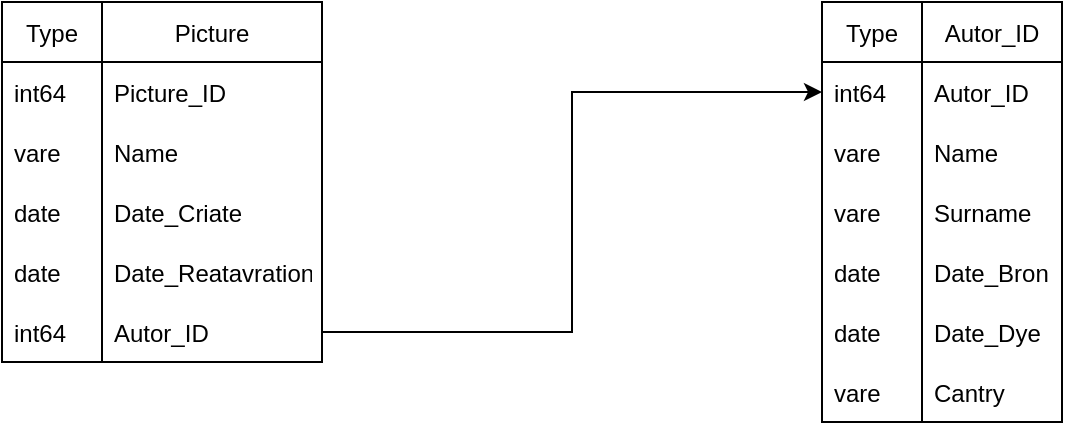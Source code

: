 <mxfile version="20.5.1" type="device"><diagram name="Page-1" id="2ca16b54-16f6-2749-3443-fa8db7711227"><mxGraphModel dx="1351" dy="717" grid="1" gridSize="10" guides="1" tooltips="1" connect="1" arrows="1" fold="1" page="1" pageScale="1" pageWidth="1100" pageHeight="850" background="none" math="0" shadow="0"><root><mxCell id="0"/><mxCell id="1" parent="0"/><mxCell id="bHBufROIcil-WVmElWzQ-48" style="edgeStyle=orthogonalEdgeStyle;rounded=0;orthogonalLoop=1;jettySize=auto;html=1;entryX=0;entryY=0.5;entryDx=0;entryDy=0;" edge="1" parent="1" source="bHBufROIcil-WVmElWzQ-22" target="bHBufROIcil-WVmElWzQ-42"><mxGeometry relative="1" as="geometry"/></mxCell><mxCell id="bHBufROIcil-WVmElWzQ-49" value="" style="group" vertex="1" connectable="0" parent="1"><mxGeometry x="730" y="200" width="120" height="210" as="geometry"/></mxCell><mxCell id="bHBufROIcil-WVmElWzQ-34" value="Autor_ID" style="swimlane;fontStyle=0;childLayout=stackLayout;horizontal=1;startSize=30;horizontalStack=0;resizeParent=1;resizeParentMax=0;resizeLast=0;collapsible=1;marginBottom=0;" vertex="1" parent="bHBufROIcil-WVmElWzQ-49"><mxGeometry x="50" width="70" height="210" as="geometry"/></mxCell><mxCell id="bHBufROIcil-WVmElWzQ-35" value="Autor_ID" style="text;strokeColor=none;fillColor=none;align=left;verticalAlign=middle;spacingLeft=4;spacingRight=4;overflow=hidden;points=[[0,0.5],[1,0.5]];portConstraint=eastwest;rotatable=0;" vertex="1" parent="bHBufROIcil-WVmElWzQ-34"><mxGeometry y="30" width="70" height="30" as="geometry"/></mxCell><mxCell id="bHBufROIcil-WVmElWzQ-36" value="Name" style="text;strokeColor=none;fillColor=none;align=left;verticalAlign=middle;spacingLeft=4;spacingRight=4;overflow=hidden;points=[[0,0.5],[1,0.5]];portConstraint=eastwest;rotatable=0;" vertex="1" parent="bHBufROIcil-WVmElWzQ-34"><mxGeometry y="60" width="70" height="30" as="geometry"/></mxCell><mxCell id="bHBufROIcil-WVmElWzQ-38" value="Surname" style="text;strokeColor=none;fillColor=none;align=left;verticalAlign=middle;spacingLeft=4;spacingRight=4;overflow=hidden;points=[[0,0.5],[1,0.5]];portConstraint=eastwest;rotatable=0;" vertex="1" parent="bHBufROIcil-WVmElWzQ-34"><mxGeometry y="90" width="70" height="30" as="geometry"/></mxCell><mxCell id="bHBufROIcil-WVmElWzQ-40" value="Date_Bron" style="text;strokeColor=none;fillColor=none;align=left;verticalAlign=middle;spacingLeft=4;spacingRight=4;overflow=hidden;points=[[0,0.5],[1,0.5]];portConstraint=eastwest;rotatable=0;" vertex="1" parent="bHBufROIcil-WVmElWzQ-34"><mxGeometry y="120" width="70" height="30" as="geometry"/></mxCell><mxCell id="bHBufROIcil-WVmElWzQ-39" value="Date_Dye" style="text;strokeColor=none;fillColor=none;align=left;verticalAlign=middle;spacingLeft=4;spacingRight=4;overflow=hidden;points=[[0,0.5],[1,0.5]];portConstraint=eastwest;rotatable=0;" vertex="1" parent="bHBufROIcil-WVmElWzQ-34"><mxGeometry y="150" width="70" height="30" as="geometry"/></mxCell><mxCell id="bHBufROIcil-WVmElWzQ-37" value="Cantry" style="text;strokeColor=none;fillColor=none;align=left;verticalAlign=middle;spacingLeft=4;spacingRight=4;overflow=hidden;points=[[0,0.5],[1,0.5]];portConstraint=eastwest;rotatable=0;" vertex="1" parent="bHBufROIcil-WVmElWzQ-34"><mxGeometry y="180" width="70" height="30" as="geometry"/></mxCell><mxCell id="bHBufROIcil-WVmElWzQ-41" value="Type" style="swimlane;fontStyle=0;childLayout=stackLayout;horizontal=1;startSize=30;horizontalStack=0;resizeParent=1;resizeParentMax=0;resizeLast=0;collapsible=1;marginBottom=0;" vertex="1" parent="bHBufROIcil-WVmElWzQ-49"><mxGeometry width="50" height="210" as="geometry"/></mxCell><mxCell id="bHBufROIcil-WVmElWzQ-42" value="int64" style="text;strokeColor=none;fillColor=none;align=left;verticalAlign=middle;spacingLeft=4;spacingRight=4;overflow=hidden;points=[[0,0.5],[1,0.5]];portConstraint=eastwest;rotatable=0;" vertex="1" parent="bHBufROIcil-WVmElWzQ-41"><mxGeometry y="30" width="50" height="30" as="geometry"/></mxCell><mxCell id="bHBufROIcil-WVmElWzQ-43" value="vare" style="text;strokeColor=none;fillColor=none;align=left;verticalAlign=middle;spacingLeft=4;spacingRight=4;overflow=hidden;points=[[0,0.5],[1,0.5]];portConstraint=eastwest;rotatable=0;" vertex="1" parent="bHBufROIcil-WVmElWzQ-41"><mxGeometry y="60" width="50" height="30" as="geometry"/></mxCell><mxCell id="bHBufROIcil-WVmElWzQ-47" value="vare" style="text;strokeColor=none;fillColor=none;align=left;verticalAlign=middle;spacingLeft=4;spacingRight=4;overflow=hidden;points=[[0,0.5],[1,0.5]];portConstraint=eastwest;rotatable=0;" vertex="1" parent="bHBufROIcil-WVmElWzQ-41"><mxGeometry y="90" width="50" height="30" as="geometry"/></mxCell><mxCell id="bHBufROIcil-WVmElWzQ-44" value="date" style="text;strokeColor=none;fillColor=none;align=left;verticalAlign=middle;spacingLeft=4;spacingRight=4;overflow=hidden;points=[[0,0.5],[1,0.5]];portConstraint=eastwest;rotatable=0;" vertex="1" parent="bHBufROIcil-WVmElWzQ-41"><mxGeometry y="120" width="50" height="30" as="geometry"/></mxCell><mxCell id="bHBufROIcil-WVmElWzQ-45" value="date" style="text;strokeColor=none;fillColor=none;align=left;verticalAlign=middle;spacingLeft=4;spacingRight=4;overflow=hidden;points=[[0,0.5],[1,0.5]];portConstraint=eastwest;rotatable=0;" vertex="1" parent="bHBufROIcil-WVmElWzQ-41"><mxGeometry y="150" width="50" height="30" as="geometry"/></mxCell><mxCell id="bHBufROIcil-WVmElWzQ-46" value="vare" style="text;strokeColor=none;fillColor=none;align=left;verticalAlign=middle;spacingLeft=4;spacingRight=4;overflow=hidden;points=[[0,0.5],[1,0.5]];portConstraint=eastwest;rotatable=0;" vertex="1" parent="bHBufROIcil-WVmElWzQ-41"><mxGeometry y="180" width="50" height="30" as="geometry"/></mxCell><mxCell id="bHBufROIcil-WVmElWzQ-50" value="" style="group" vertex="1" connectable="0" parent="1"><mxGeometry x="320" y="200" width="160" height="180" as="geometry"/></mxCell><mxCell id="bHBufROIcil-WVmElWzQ-16" value="Picture" style="swimlane;fontStyle=0;childLayout=stackLayout;horizontal=1;startSize=30;horizontalStack=0;resizeParent=1;resizeParentMax=0;resizeLast=0;collapsible=1;marginBottom=0;" vertex="1" parent="bHBufROIcil-WVmElWzQ-50"><mxGeometry x="50" width="110" height="180" as="geometry"><mxRectangle x="530" y="120" width="80" height="30" as="alternateBounds"/></mxGeometry></mxCell><mxCell id="bHBufROIcil-WVmElWzQ-17" value="Picture_ID" style="text;strokeColor=none;fillColor=none;align=left;verticalAlign=middle;spacingLeft=4;spacingRight=4;overflow=hidden;points=[[0,0.5],[1,0.5]];portConstraint=eastwest;rotatable=0;" vertex="1" parent="bHBufROIcil-WVmElWzQ-16"><mxGeometry y="30" width="110" height="30" as="geometry"/></mxCell><mxCell id="bHBufROIcil-WVmElWzQ-18" value="Name" style="text;strokeColor=none;fillColor=none;align=left;verticalAlign=middle;spacingLeft=4;spacingRight=4;overflow=hidden;points=[[0,0.5],[1,0.5]];portConstraint=eastwest;rotatable=0;" vertex="1" parent="bHBufROIcil-WVmElWzQ-16"><mxGeometry y="60" width="110" height="30" as="geometry"/></mxCell><mxCell id="bHBufROIcil-WVmElWzQ-23" value="Date_Criate" style="text;strokeColor=none;fillColor=none;align=left;verticalAlign=middle;spacingLeft=4;spacingRight=4;overflow=hidden;points=[[0,0.5],[1,0.5]];portConstraint=eastwest;rotatable=0;" vertex="1" parent="bHBufROIcil-WVmElWzQ-16"><mxGeometry y="90" width="110" height="30" as="geometry"/></mxCell><mxCell id="bHBufROIcil-WVmElWzQ-21" value="Date_Reatavration" style="text;strokeColor=none;fillColor=none;align=left;verticalAlign=middle;spacingLeft=4;spacingRight=4;overflow=hidden;points=[[0,0.5],[1,0.5]];portConstraint=eastwest;rotatable=0;" vertex="1" parent="bHBufROIcil-WVmElWzQ-16"><mxGeometry y="120" width="110" height="30" as="geometry"/></mxCell><mxCell id="bHBufROIcil-WVmElWzQ-22" value="Autor_ID" style="text;strokeColor=none;fillColor=none;align=left;verticalAlign=middle;spacingLeft=4;spacingRight=4;overflow=hidden;points=[[0,0.5],[1,0.5]];portConstraint=eastwest;rotatable=0;" vertex="1" parent="bHBufROIcil-WVmElWzQ-16"><mxGeometry y="150" width="110" height="30" as="geometry"/></mxCell><mxCell id="bHBufROIcil-WVmElWzQ-28" value="Type" style="swimlane;fontStyle=0;childLayout=stackLayout;horizontal=1;startSize=30;horizontalStack=0;resizeParent=1;resizeParentMax=0;resizeLast=0;collapsible=1;marginBottom=0;" vertex="1" parent="bHBufROIcil-WVmElWzQ-50"><mxGeometry width="50" height="180" as="geometry"/></mxCell><mxCell id="bHBufROIcil-WVmElWzQ-29" value="int64" style="text;strokeColor=none;fillColor=none;align=left;verticalAlign=middle;spacingLeft=4;spacingRight=4;overflow=hidden;points=[[0,0.5],[1,0.5]];portConstraint=eastwest;rotatable=0;" vertex="1" parent="bHBufROIcil-WVmElWzQ-28"><mxGeometry y="30" width="50" height="30" as="geometry"/></mxCell><mxCell id="bHBufROIcil-WVmElWzQ-30" value="vare" style="text;strokeColor=none;fillColor=none;align=left;verticalAlign=middle;spacingLeft=4;spacingRight=4;overflow=hidden;points=[[0,0.5],[1,0.5]];portConstraint=eastwest;rotatable=0;" vertex="1" parent="bHBufROIcil-WVmElWzQ-28"><mxGeometry y="60" width="50" height="30" as="geometry"/></mxCell><mxCell id="bHBufROIcil-WVmElWzQ-33" value="date" style="text;strokeColor=none;fillColor=none;align=left;verticalAlign=middle;spacingLeft=4;spacingRight=4;overflow=hidden;points=[[0,0.5],[1,0.5]];portConstraint=eastwest;rotatable=0;" vertex="1" parent="bHBufROIcil-WVmElWzQ-28"><mxGeometry y="90" width="50" height="30" as="geometry"/></mxCell><mxCell id="bHBufROIcil-WVmElWzQ-32" value="date" style="text;strokeColor=none;fillColor=none;align=left;verticalAlign=middle;spacingLeft=4;spacingRight=4;overflow=hidden;points=[[0,0.5],[1,0.5]];portConstraint=eastwest;rotatable=0;" vertex="1" parent="bHBufROIcil-WVmElWzQ-28"><mxGeometry y="120" width="50" height="30" as="geometry"/></mxCell><mxCell id="bHBufROIcil-WVmElWzQ-31" value="int64" style="text;strokeColor=none;fillColor=none;align=left;verticalAlign=middle;spacingLeft=4;spacingRight=4;overflow=hidden;points=[[0,0.5],[1,0.5]];portConstraint=eastwest;rotatable=0;" vertex="1" parent="bHBufROIcil-WVmElWzQ-28"><mxGeometry y="150" width="50" height="30" as="geometry"/></mxCell></root></mxGraphModel></diagram></mxfile>